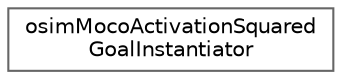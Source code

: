 digraph "Graphical Class Hierarchy"
{
 // LATEX_PDF_SIZE
  bgcolor="transparent";
  edge [fontname=Helvetica,fontsize=10,labelfontname=Helvetica,labelfontsize=10];
  node [fontname=Helvetica,fontsize=10,shape=box,height=0.2,width=0.4];
  rankdir="LR";
  Node0 [id="Node000000",label="osimMocoActivationSquared\lGoalInstantiator",height=0.2,width=0.4,color="grey40", fillcolor="white", style="filled",URL="$classosim_moco_activation_squared_goal_instantiator.html",tooltip=" "];
}
